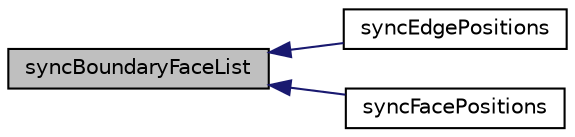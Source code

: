 digraph "syncBoundaryFaceList"
{
  bgcolor="transparent";
  edge [fontname="Helvetica",fontsize="10",labelfontname="Helvetica",labelfontsize="10"];
  node [fontname="Helvetica",fontsize="10",shape=record];
  rankdir="LR";
  Node1 [label="syncBoundaryFaceList",height=0.2,width=0.4,color="black", fillcolor="grey75", style="filled" fontcolor="black"];
  Node1 -> Node2 [dir="back",color="midnightblue",fontsize="10",style="solid",fontname="Helvetica"];
  Node2 [label="syncEdgePositions",height=0.2,width=0.4,color="black",URL="$classFoam_1_1syncTools.html#abb5d57c2f77576a64ff72f66b62c388f",tooltip="Synchronize locations on selected mesh edges. "];
  Node1 -> Node3 [dir="back",color="midnightblue",fontsize="10",style="solid",fontname="Helvetica"];
  Node3 [label="syncFacePositions",height=0.2,width=0.4,color="black",URL="$classFoam_1_1syncTools.html#aca7b4b29219bf798b807a4b24681e18e",tooltip="Synchronize locations on all mesh faces. "];
}
